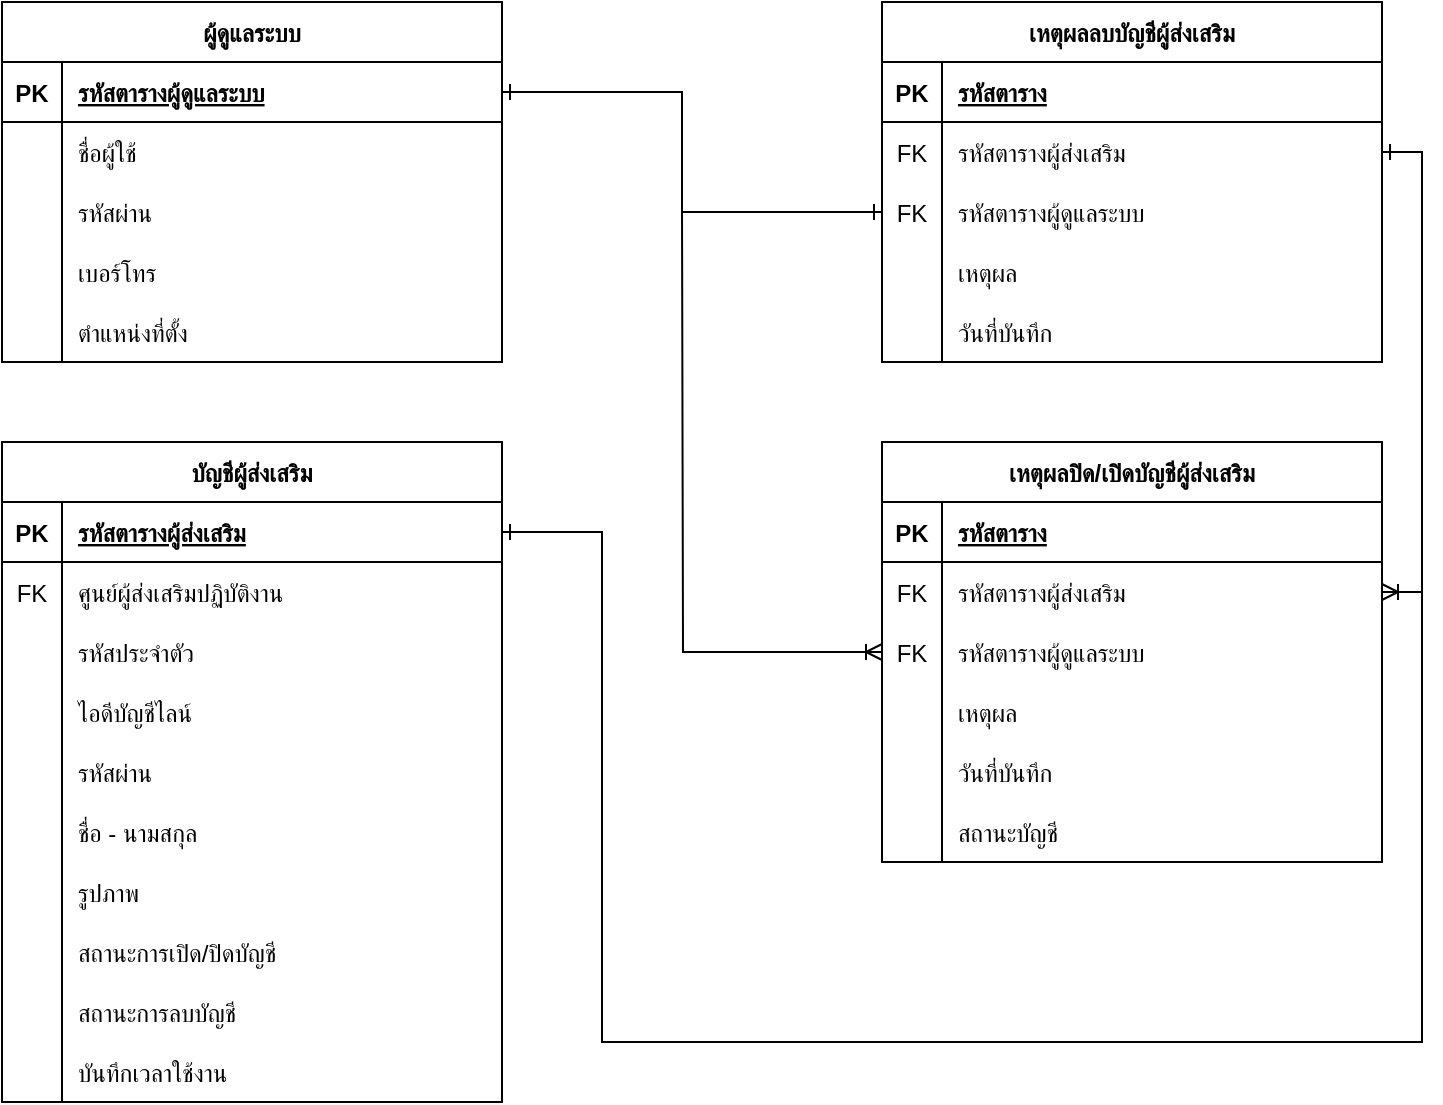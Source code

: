 <mxfile version="22.0.8" type="google">
  <diagram name="หน้า-1" id="vJ8w_br-LeDc2w25tBK_">
    <mxGraphModel grid="1" page="1" gridSize="10" guides="1" tooltips="1" connect="1" arrows="1" fold="1" pageScale="1" pageWidth="827" pageHeight="1169" math="0" shadow="0">
      <root>
        <mxCell id="0" />
        <mxCell id="1" parent="0" />
        <mxCell id="0-snoBJCBme-GuLHDkB3-1" value="ผู้ดูแลระบบ" style="shape=table;startSize=30;container=1;collapsible=1;childLayout=tableLayout;fixedRows=1;rowLines=0;fontStyle=1;align=center;resizeLast=1;" vertex="1" parent="1">
          <mxGeometry x="20" y="-480" width="250" height="180" as="geometry" />
        </mxCell>
        <mxCell id="0-snoBJCBme-GuLHDkB3-2" value="" style="shape=partialRectangle;collapsible=0;dropTarget=0;pointerEvents=0;fillColor=none;points=[[0,0.5],[1,0.5]];portConstraint=eastwest;top=0;left=0;right=0;bottom=1;" vertex="1" parent="0-snoBJCBme-GuLHDkB3-1">
          <mxGeometry y="30" width="250" height="30" as="geometry" />
        </mxCell>
        <mxCell id="0-snoBJCBme-GuLHDkB3-3" value="PK" style="shape=partialRectangle;overflow=hidden;connectable=0;fillColor=none;top=0;left=0;bottom=0;right=0;fontStyle=1;" vertex="1" parent="0-snoBJCBme-GuLHDkB3-2">
          <mxGeometry width="30" height="30" as="geometry">
            <mxRectangle width="30" height="30" as="alternateBounds" />
          </mxGeometry>
        </mxCell>
        <mxCell id="0-snoBJCBme-GuLHDkB3-4" value="รหัสตารางผู้ดูแลระบบ" style="shape=partialRectangle;overflow=hidden;connectable=0;fillColor=none;top=0;left=0;bottom=0;right=0;align=left;spacingLeft=6;fontStyle=5;" vertex="1" parent="0-snoBJCBme-GuLHDkB3-2">
          <mxGeometry x="30" width="220" height="30" as="geometry">
            <mxRectangle width="220" height="30" as="alternateBounds" />
          </mxGeometry>
        </mxCell>
        <mxCell id="0-snoBJCBme-GuLHDkB3-5" value="" style="shape=partialRectangle;collapsible=0;dropTarget=0;pointerEvents=0;fillColor=none;points=[[0,0.5],[1,0.5]];portConstraint=eastwest;top=0;left=0;right=0;bottom=0;" vertex="1" parent="0-snoBJCBme-GuLHDkB3-1">
          <mxGeometry y="60" width="250" height="30" as="geometry" />
        </mxCell>
        <mxCell id="0-snoBJCBme-GuLHDkB3-6" value="" style="shape=partialRectangle;overflow=hidden;connectable=0;fillColor=none;top=0;left=0;bottom=0;right=0;" vertex="1" parent="0-snoBJCBme-GuLHDkB3-5">
          <mxGeometry width="30" height="30" as="geometry">
            <mxRectangle width="30" height="30" as="alternateBounds" />
          </mxGeometry>
        </mxCell>
        <mxCell id="0-snoBJCBme-GuLHDkB3-7" value="ชื่อผู้ใช้" style="shape=partialRectangle;overflow=hidden;connectable=0;fillColor=none;top=0;left=0;bottom=0;right=0;align=left;spacingLeft=6;" vertex="1" parent="0-snoBJCBme-GuLHDkB3-5">
          <mxGeometry x="30" width="220" height="30" as="geometry">
            <mxRectangle width="220" height="30" as="alternateBounds" />
          </mxGeometry>
        </mxCell>
        <mxCell id="0-snoBJCBme-GuLHDkB3-8" style="shape=partialRectangle;collapsible=0;dropTarget=0;pointerEvents=0;fillColor=none;points=[[0,0.5],[1,0.5]];portConstraint=eastwest;top=0;left=0;right=0;bottom=0;" vertex="1" parent="0-snoBJCBme-GuLHDkB3-1">
          <mxGeometry y="90" width="250" height="30" as="geometry" />
        </mxCell>
        <mxCell id="0-snoBJCBme-GuLHDkB3-9" value="" style="shape=partialRectangle;overflow=hidden;connectable=0;fillColor=none;top=0;left=0;bottom=0;right=0;" vertex="1" parent="0-snoBJCBme-GuLHDkB3-8">
          <mxGeometry width="30" height="30" as="geometry">
            <mxRectangle width="30" height="30" as="alternateBounds" />
          </mxGeometry>
        </mxCell>
        <mxCell id="0-snoBJCBme-GuLHDkB3-10" value="รหัสผ่าน" style="shape=partialRectangle;overflow=hidden;connectable=0;fillColor=none;top=0;left=0;bottom=0;right=0;align=left;spacingLeft=6;" vertex="1" parent="0-snoBJCBme-GuLHDkB3-8">
          <mxGeometry x="30" width="220" height="30" as="geometry">
            <mxRectangle width="220" height="30" as="alternateBounds" />
          </mxGeometry>
        </mxCell>
        <mxCell id="0-snoBJCBme-GuLHDkB3-11" style="shape=partialRectangle;collapsible=0;dropTarget=0;pointerEvents=0;fillColor=none;points=[[0,0.5],[1,0.5]];portConstraint=eastwest;top=0;left=0;right=0;bottom=0;" vertex="1" parent="0-snoBJCBme-GuLHDkB3-1">
          <mxGeometry y="120" width="250" height="30" as="geometry" />
        </mxCell>
        <mxCell id="0-snoBJCBme-GuLHDkB3-12" style="shape=partialRectangle;overflow=hidden;connectable=0;fillColor=none;top=0;left=0;bottom=0;right=0;" vertex="1" parent="0-snoBJCBme-GuLHDkB3-11">
          <mxGeometry width="30" height="30" as="geometry">
            <mxRectangle width="30" height="30" as="alternateBounds" />
          </mxGeometry>
        </mxCell>
        <mxCell id="0-snoBJCBme-GuLHDkB3-13" value="เบอร์โทร" style="shape=partialRectangle;overflow=hidden;connectable=0;fillColor=none;top=0;left=0;bottom=0;right=0;align=left;spacingLeft=6;" vertex="1" parent="0-snoBJCBme-GuLHDkB3-11">
          <mxGeometry x="30" width="220" height="30" as="geometry">
            <mxRectangle width="220" height="30" as="alternateBounds" />
          </mxGeometry>
        </mxCell>
        <mxCell id="0-snoBJCBme-GuLHDkB3-14" style="shape=partialRectangle;collapsible=0;dropTarget=0;pointerEvents=0;fillColor=none;points=[[0,0.5],[1,0.5]];portConstraint=eastwest;top=0;left=0;right=0;bottom=0;" vertex="1" parent="0-snoBJCBme-GuLHDkB3-1">
          <mxGeometry y="150" width="250" height="30" as="geometry" />
        </mxCell>
        <mxCell id="0-snoBJCBme-GuLHDkB3-15" style="shape=partialRectangle;overflow=hidden;connectable=0;fillColor=none;top=0;left=0;bottom=0;right=0;" vertex="1" parent="0-snoBJCBme-GuLHDkB3-14">
          <mxGeometry width="30" height="30" as="geometry">
            <mxRectangle width="30" height="30" as="alternateBounds" />
          </mxGeometry>
        </mxCell>
        <mxCell id="0-snoBJCBme-GuLHDkB3-16" value="ตำแหน่งที่ตั้ง" style="shape=partialRectangle;overflow=hidden;connectable=0;fillColor=none;top=0;left=0;bottom=0;right=0;align=left;spacingLeft=6;" vertex="1" parent="0-snoBJCBme-GuLHDkB3-14">
          <mxGeometry x="30" width="220" height="30" as="geometry">
            <mxRectangle width="220" height="30" as="alternateBounds" />
          </mxGeometry>
        </mxCell>
        <mxCell id="0-snoBJCBme-GuLHDkB3-17" value="เหตุผลลบบัญชีผู้ส่งเสริม" style="shape=table;startSize=30;container=1;collapsible=1;childLayout=tableLayout;fixedRows=1;rowLines=0;fontStyle=1;align=center;resizeLast=1;" vertex="1" parent="1">
          <mxGeometry x="460" y="-480" width="250" height="180" as="geometry" />
        </mxCell>
        <mxCell id="0-snoBJCBme-GuLHDkB3-18" value="" style="shape=partialRectangle;collapsible=0;dropTarget=0;pointerEvents=0;fillColor=none;points=[[0,0.5],[1,0.5]];portConstraint=eastwest;top=0;left=0;right=0;bottom=1;" vertex="1" parent="0-snoBJCBme-GuLHDkB3-17">
          <mxGeometry y="30" width="250" height="30" as="geometry" />
        </mxCell>
        <mxCell id="0-snoBJCBme-GuLHDkB3-19" value="PK" style="shape=partialRectangle;overflow=hidden;connectable=0;fillColor=none;top=0;left=0;bottom=0;right=0;fontStyle=1;" vertex="1" parent="0-snoBJCBme-GuLHDkB3-18">
          <mxGeometry width="30" height="30" as="geometry">
            <mxRectangle width="30" height="30" as="alternateBounds" />
          </mxGeometry>
        </mxCell>
        <mxCell id="0-snoBJCBme-GuLHDkB3-20" value="รหัสตาราง" style="shape=partialRectangle;overflow=hidden;connectable=0;fillColor=none;top=0;left=0;bottom=0;right=0;align=left;spacingLeft=6;fontStyle=5;" vertex="1" parent="0-snoBJCBme-GuLHDkB3-18">
          <mxGeometry x="30" width="220" height="30" as="geometry">
            <mxRectangle width="220" height="30" as="alternateBounds" />
          </mxGeometry>
        </mxCell>
        <mxCell id="0-snoBJCBme-GuLHDkB3-21" value="" style="shape=partialRectangle;collapsible=0;dropTarget=0;pointerEvents=0;fillColor=none;points=[[0,0.5],[1,0.5]];portConstraint=eastwest;top=0;left=0;right=0;bottom=0;" vertex="1" parent="0-snoBJCBme-GuLHDkB3-17">
          <mxGeometry y="60" width="250" height="30" as="geometry" />
        </mxCell>
        <mxCell id="0-snoBJCBme-GuLHDkB3-22" value="FK" style="shape=partialRectangle;overflow=hidden;connectable=0;fillColor=none;top=0;left=0;bottom=0;right=0;" vertex="1" parent="0-snoBJCBme-GuLHDkB3-21">
          <mxGeometry width="30" height="30" as="geometry">
            <mxRectangle width="30" height="30" as="alternateBounds" />
          </mxGeometry>
        </mxCell>
        <mxCell id="0-snoBJCBme-GuLHDkB3-23" value="รหัสตารางผู้ส่งเสริม" style="shape=partialRectangle;overflow=hidden;connectable=0;fillColor=none;top=0;left=0;bottom=0;right=0;align=left;spacingLeft=6;" vertex="1" parent="0-snoBJCBme-GuLHDkB3-21">
          <mxGeometry x="30" width="220" height="30" as="geometry">
            <mxRectangle width="220" height="30" as="alternateBounds" />
          </mxGeometry>
        </mxCell>
        <mxCell id="0-snoBJCBme-GuLHDkB3-24" style="shape=partialRectangle;collapsible=0;dropTarget=0;pointerEvents=0;fillColor=none;points=[[0,0.5],[1,0.5]];portConstraint=eastwest;top=0;left=0;right=0;bottom=0;" vertex="1" parent="0-snoBJCBme-GuLHDkB3-17">
          <mxGeometry y="90" width="250" height="30" as="geometry" />
        </mxCell>
        <mxCell id="0-snoBJCBme-GuLHDkB3-25" value="FK" style="shape=partialRectangle;overflow=hidden;connectable=0;fillColor=none;top=0;left=0;bottom=0;right=0;" vertex="1" parent="0-snoBJCBme-GuLHDkB3-24">
          <mxGeometry width="30" height="30" as="geometry">
            <mxRectangle width="30" height="30" as="alternateBounds" />
          </mxGeometry>
        </mxCell>
        <mxCell id="0-snoBJCBme-GuLHDkB3-26" value="รหัสตารางผู้ดูแลระบบ" style="shape=partialRectangle;overflow=hidden;connectable=0;fillColor=none;top=0;left=0;bottom=0;right=0;align=left;spacingLeft=6;" vertex="1" parent="0-snoBJCBme-GuLHDkB3-24">
          <mxGeometry x="30" width="220" height="30" as="geometry">
            <mxRectangle width="220" height="30" as="alternateBounds" />
          </mxGeometry>
        </mxCell>
        <mxCell id="0-snoBJCBme-GuLHDkB3-27" style="shape=partialRectangle;collapsible=0;dropTarget=0;pointerEvents=0;fillColor=none;points=[[0,0.5],[1,0.5]];portConstraint=eastwest;top=0;left=0;right=0;bottom=0;" vertex="1" parent="0-snoBJCBme-GuLHDkB3-17">
          <mxGeometry y="120" width="250" height="30" as="geometry" />
        </mxCell>
        <mxCell id="0-snoBJCBme-GuLHDkB3-28" style="shape=partialRectangle;overflow=hidden;connectable=0;fillColor=none;top=0;left=0;bottom=0;right=0;" vertex="1" parent="0-snoBJCBme-GuLHDkB3-27">
          <mxGeometry width="30" height="30" as="geometry">
            <mxRectangle width="30" height="30" as="alternateBounds" />
          </mxGeometry>
        </mxCell>
        <mxCell id="0-snoBJCBme-GuLHDkB3-29" value="เหตุผล" style="shape=partialRectangle;overflow=hidden;connectable=0;fillColor=none;top=0;left=0;bottom=0;right=0;align=left;spacingLeft=6;" vertex="1" parent="0-snoBJCBme-GuLHDkB3-27">
          <mxGeometry x="30" width="220" height="30" as="geometry">
            <mxRectangle width="220" height="30" as="alternateBounds" />
          </mxGeometry>
        </mxCell>
        <mxCell id="0-snoBJCBme-GuLHDkB3-30" style="shape=partialRectangle;collapsible=0;dropTarget=0;pointerEvents=0;fillColor=none;points=[[0,0.5],[1,0.5]];portConstraint=eastwest;top=0;left=0;right=0;bottom=0;" vertex="1" parent="0-snoBJCBme-GuLHDkB3-17">
          <mxGeometry y="150" width="250" height="30" as="geometry" />
        </mxCell>
        <mxCell id="0-snoBJCBme-GuLHDkB3-31" style="shape=partialRectangle;overflow=hidden;connectable=0;fillColor=none;top=0;left=0;bottom=0;right=0;" vertex="1" parent="0-snoBJCBme-GuLHDkB3-30">
          <mxGeometry width="30" height="30" as="geometry">
            <mxRectangle width="30" height="30" as="alternateBounds" />
          </mxGeometry>
        </mxCell>
        <mxCell id="0-snoBJCBme-GuLHDkB3-32" value="วันที่บันทึก" style="shape=partialRectangle;overflow=hidden;connectable=0;fillColor=none;top=0;left=0;bottom=0;right=0;align=left;spacingLeft=6;" vertex="1" parent="0-snoBJCBme-GuLHDkB3-30">
          <mxGeometry x="30" width="220" height="30" as="geometry">
            <mxRectangle width="220" height="30" as="alternateBounds" />
          </mxGeometry>
        </mxCell>
        <mxCell id="0-snoBJCBme-GuLHDkB3-33" value="เหตุผลปิด/เปิดบัญชีผู้ส่งเสริม" style="shape=table;startSize=30;container=1;collapsible=1;childLayout=tableLayout;fixedRows=1;rowLines=0;fontStyle=1;align=center;resizeLast=1;" vertex="1" parent="1">
          <mxGeometry x="460" y="-260" width="250" height="210" as="geometry" />
        </mxCell>
        <mxCell id="0-snoBJCBme-GuLHDkB3-34" value="" style="shape=partialRectangle;collapsible=0;dropTarget=0;pointerEvents=0;fillColor=none;points=[[0,0.5],[1,0.5]];portConstraint=eastwest;top=0;left=0;right=0;bottom=1;" vertex="1" parent="0-snoBJCBme-GuLHDkB3-33">
          <mxGeometry y="30" width="250" height="30" as="geometry" />
        </mxCell>
        <mxCell id="0-snoBJCBme-GuLHDkB3-35" value="PK" style="shape=partialRectangle;overflow=hidden;connectable=0;fillColor=none;top=0;left=0;bottom=0;right=0;fontStyle=1;" vertex="1" parent="0-snoBJCBme-GuLHDkB3-34">
          <mxGeometry width="30" height="30" as="geometry">
            <mxRectangle width="30" height="30" as="alternateBounds" />
          </mxGeometry>
        </mxCell>
        <mxCell id="0-snoBJCBme-GuLHDkB3-36" value="รหัสตาราง" style="shape=partialRectangle;overflow=hidden;connectable=0;fillColor=none;top=0;left=0;bottom=0;right=0;align=left;spacingLeft=6;fontStyle=5;" vertex="1" parent="0-snoBJCBme-GuLHDkB3-34">
          <mxGeometry x="30" width="220" height="30" as="geometry">
            <mxRectangle width="220" height="30" as="alternateBounds" />
          </mxGeometry>
        </mxCell>
        <mxCell id="0-snoBJCBme-GuLHDkB3-37" value="" style="shape=partialRectangle;collapsible=0;dropTarget=0;pointerEvents=0;fillColor=none;points=[[0,0.5],[1,0.5]];portConstraint=eastwest;top=0;left=0;right=0;bottom=0;" vertex="1" parent="0-snoBJCBme-GuLHDkB3-33">
          <mxGeometry y="60" width="250" height="30" as="geometry" />
        </mxCell>
        <mxCell id="0-snoBJCBme-GuLHDkB3-38" value="FK" style="shape=partialRectangle;overflow=hidden;connectable=0;fillColor=none;top=0;left=0;bottom=0;right=0;" vertex="1" parent="0-snoBJCBme-GuLHDkB3-37">
          <mxGeometry width="30" height="30" as="geometry">
            <mxRectangle width="30" height="30" as="alternateBounds" />
          </mxGeometry>
        </mxCell>
        <mxCell id="0-snoBJCBme-GuLHDkB3-39" value="รหัสตารางผู้ส่งเสริม" style="shape=partialRectangle;overflow=hidden;connectable=0;fillColor=none;top=0;left=0;bottom=0;right=0;align=left;spacingLeft=6;" vertex="1" parent="0-snoBJCBme-GuLHDkB3-37">
          <mxGeometry x="30" width="220" height="30" as="geometry">
            <mxRectangle width="220" height="30" as="alternateBounds" />
          </mxGeometry>
        </mxCell>
        <mxCell id="0-snoBJCBme-GuLHDkB3-40" style="shape=partialRectangle;collapsible=0;dropTarget=0;pointerEvents=0;fillColor=none;points=[[0,0.5],[1,0.5]];portConstraint=eastwest;top=0;left=0;right=0;bottom=0;" vertex="1" parent="0-snoBJCBme-GuLHDkB3-33">
          <mxGeometry y="90" width="250" height="30" as="geometry" />
        </mxCell>
        <mxCell id="0-snoBJCBme-GuLHDkB3-41" value="FK" style="shape=partialRectangle;overflow=hidden;connectable=0;fillColor=none;top=0;left=0;bottom=0;right=0;" vertex="1" parent="0-snoBJCBme-GuLHDkB3-40">
          <mxGeometry width="30" height="30" as="geometry">
            <mxRectangle width="30" height="30" as="alternateBounds" />
          </mxGeometry>
        </mxCell>
        <mxCell id="0-snoBJCBme-GuLHDkB3-42" value="รหัสตารางผู้ดูแลระบบ" style="shape=partialRectangle;overflow=hidden;connectable=0;fillColor=none;top=0;left=0;bottom=0;right=0;align=left;spacingLeft=6;" vertex="1" parent="0-snoBJCBme-GuLHDkB3-40">
          <mxGeometry x="30" width="220" height="30" as="geometry">
            <mxRectangle width="220" height="30" as="alternateBounds" />
          </mxGeometry>
        </mxCell>
        <mxCell id="0-snoBJCBme-GuLHDkB3-43" style="shape=partialRectangle;collapsible=0;dropTarget=0;pointerEvents=0;fillColor=none;points=[[0,0.5],[1,0.5]];portConstraint=eastwest;top=0;left=0;right=0;bottom=0;" vertex="1" parent="0-snoBJCBme-GuLHDkB3-33">
          <mxGeometry y="120" width="250" height="30" as="geometry" />
        </mxCell>
        <mxCell id="0-snoBJCBme-GuLHDkB3-44" style="shape=partialRectangle;overflow=hidden;connectable=0;fillColor=none;top=0;left=0;bottom=0;right=0;" vertex="1" parent="0-snoBJCBme-GuLHDkB3-43">
          <mxGeometry width="30" height="30" as="geometry">
            <mxRectangle width="30" height="30" as="alternateBounds" />
          </mxGeometry>
        </mxCell>
        <mxCell id="0-snoBJCBme-GuLHDkB3-45" value="เหตุผล" style="shape=partialRectangle;overflow=hidden;connectable=0;fillColor=none;top=0;left=0;bottom=0;right=0;align=left;spacingLeft=6;" vertex="1" parent="0-snoBJCBme-GuLHDkB3-43">
          <mxGeometry x="30" width="220" height="30" as="geometry">
            <mxRectangle width="220" height="30" as="alternateBounds" />
          </mxGeometry>
        </mxCell>
        <mxCell id="0-snoBJCBme-GuLHDkB3-46" style="shape=partialRectangle;collapsible=0;dropTarget=0;pointerEvents=0;fillColor=none;points=[[0,0.5],[1,0.5]];portConstraint=eastwest;top=0;left=0;right=0;bottom=0;" vertex="1" parent="0-snoBJCBme-GuLHDkB3-33">
          <mxGeometry y="150" width="250" height="30" as="geometry" />
        </mxCell>
        <mxCell id="0-snoBJCBme-GuLHDkB3-47" style="shape=partialRectangle;overflow=hidden;connectable=0;fillColor=none;top=0;left=0;bottom=0;right=0;" vertex="1" parent="0-snoBJCBme-GuLHDkB3-46">
          <mxGeometry width="30" height="30" as="geometry">
            <mxRectangle width="30" height="30" as="alternateBounds" />
          </mxGeometry>
        </mxCell>
        <mxCell id="0-snoBJCBme-GuLHDkB3-48" value="วันที่บันทึก" style="shape=partialRectangle;overflow=hidden;connectable=0;fillColor=none;top=0;left=0;bottom=0;right=0;align=left;spacingLeft=6;" vertex="1" parent="0-snoBJCBme-GuLHDkB3-46">
          <mxGeometry x="30" width="220" height="30" as="geometry">
            <mxRectangle width="220" height="30" as="alternateBounds" />
          </mxGeometry>
        </mxCell>
        <mxCell id="0-snoBJCBme-GuLHDkB3-49" style="shape=partialRectangle;collapsible=0;dropTarget=0;pointerEvents=0;fillColor=none;points=[[0,0.5],[1,0.5]];portConstraint=eastwest;top=0;left=0;right=0;bottom=0;" vertex="1" parent="0-snoBJCBme-GuLHDkB3-33">
          <mxGeometry y="180" width="250" height="30" as="geometry" />
        </mxCell>
        <mxCell id="0-snoBJCBme-GuLHDkB3-50" style="shape=partialRectangle;overflow=hidden;connectable=0;fillColor=none;top=0;left=0;bottom=0;right=0;" vertex="1" parent="0-snoBJCBme-GuLHDkB3-49">
          <mxGeometry width="30" height="30" as="geometry">
            <mxRectangle width="30" height="30" as="alternateBounds" />
          </mxGeometry>
        </mxCell>
        <mxCell id="0-snoBJCBme-GuLHDkB3-51" value="สถานะบัญชี" style="shape=partialRectangle;overflow=hidden;connectable=0;fillColor=none;top=0;left=0;bottom=0;right=0;align=left;spacingLeft=6;" vertex="1" parent="0-snoBJCBme-GuLHDkB3-49">
          <mxGeometry x="30" width="220" height="30" as="geometry">
            <mxRectangle width="220" height="30" as="alternateBounds" />
          </mxGeometry>
        </mxCell>
        <mxCell id="0-snoBJCBme-GuLHDkB3-52" value="บัญชีผู้ส่งเสริม" style="shape=table;startSize=30;container=1;collapsible=1;childLayout=tableLayout;fixedRows=1;rowLines=0;fontStyle=1;align=center;resizeLast=1;" vertex="1" parent="1">
          <mxGeometry x="20" y="-260" width="250" height="330" as="geometry" />
        </mxCell>
        <mxCell id="0-snoBJCBme-GuLHDkB3-53" value="" style="shape=partialRectangle;collapsible=0;dropTarget=0;pointerEvents=0;fillColor=none;points=[[0,0.5],[1,0.5]];portConstraint=eastwest;top=0;left=0;right=0;bottom=1;" vertex="1" parent="0-snoBJCBme-GuLHDkB3-52">
          <mxGeometry y="30" width="250" height="30" as="geometry" />
        </mxCell>
        <mxCell id="0-snoBJCBme-GuLHDkB3-54" value="PK" style="shape=partialRectangle;overflow=hidden;connectable=0;fillColor=none;top=0;left=0;bottom=0;right=0;fontStyle=1;" vertex="1" parent="0-snoBJCBme-GuLHDkB3-53">
          <mxGeometry width="30" height="30" as="geometry">
            <mxRectangle width="30" height="30" as="alternateBounds" />
          </mxGeometry>
        </mxCell>
        <mxCell id="0-snoBJCBme-GuLHDkB3-55" value="รหัสตารางผู้ส่งเสริม" style="shape=partialRectangle;overflow=hidden;connectable=0;fillColor=none;top=0;left=0;bottom=0;right=0;align=left;spacingLeft=6;fontStyle=5;" vertex="1" parent="0-snoBJCBme-GuLHDkB3-53">
          <mxGeometry x="30" width="220" height="30" as="geometry">
            <mxRectangle width="220" height="30" as="alternateBounds" />
          </mxGeometry>
        </mxCell>
        <mxCell id="0-snoBJCBme-GuLHDkB3-56" value="" style="shape=partialRectangle;collapsible=0;dropTarget=0;pointerEvents=0;fillColor=none;points=[[0,0.5],[1,0.5]];portConstraint=eastwest;top=0;left=0;right=0;bottom=0;" vertex="1" parent="0-snoBJCBme-GuLHDkB3-52">
          <mxGeometry y="60" width="250" height="30" as="geometry" />
        </mxCell>
        <mxCell id="0-snoBJCBme-GuLHDkB3-57" value="FK" style="shape=partialRectangle;overflow=hidden;connectable=0;fillColor=none;top=0;left=0;bottom=0;right=0;" vertex="1" parent="0-snoBJCBme-GuLHDkB3-56">
          <mxGeometry width="30" height="30" as="geometry">
            <mxRectangle width="30" height="30" as="alternateBounds" />
          </mxGeometry>
        </mxCell>
        <mxCell id="0-snoBJCBme-GuLHDkB3-58" value="ศูนย์ผู้ส่งเสริมปฏิบัติงาน" style="shape=partialRectangle;overflow=hidden;connectable=0;fillColor=none;top=0;left=0;bottom=0;right=0;align=left;spacingLeft=6;" vertex="1" parent="0-snoBJCBme-GuLHDkB3-56">
          <mxGeometry x="30" width="220" height="30" as="geometry">
            <mxRectangle width="220" height="30" as="alternateBounds" />
          </mxGeometry>
        </mxCell>
        <mxCell id="0-snoBJCBme-GuLHDkB3-59" style="shape=partialRectangle;collapsible=0;dropTarget=0;pointerEvents=0;fillColor=none;points=[[0,0.5],[1,0.5]];portConstraint=eastwest;top=0;left=0;right=0;bottom=0;" vertex="1" parent="0-snoBJCBme-GuLHDkB3-52">
          <mxGeometry y="90" width="250" height="30" as="geometry" />
        </mxCell>
        <mxCell id="0-snoBJCBme-GuLHDkB3-60" style="shape=partialRectangle;overflow=hidden;connectable=0;fillColor=none;top=0;left=0;bottom=0;right=0;" vertex="1" parent="0-snoBJCBme-GuLHDkB3-59">
          <mxGeometry width="30" height="30" as="geometry">
            <mxRectangle width="30" height="30" as="alternateBounds" />
          </mxGeometry>
        </mxCell>
        <mxCell id="0-snoBJCBme-GuLHDkB3-61" value="รหัสประจำตัว" style="shape=partialRectangle;overflow=hidden;connectable=0;fillColor=none;top=0;left=0;bottom=0;right=0;align=left;spacingLeft=6;" vertex="1" parent="0-snoBJCBme-GuLHDkB3-59">
          <mxGeometry x="30" width="220" height="30" as="geometry">
            <mxRectangle width="220" height="30" as="alternateBounds" />
          </mxGeometry>
        </mxCell>
        <mxCell id="0-snoBJCBme-GuLHDkB3-62" style="shape=partialRectangle;collapsible=0;dropTarget=0;pointerEvents=0;fillColor=none;points=[[0,0.5],[1,0.5]];portConstraint=eastwest;top=0;left=0;right=0;bottom=0;" vertex="1" parent="0-snoBJCBme-GuLHDkB3-52">
          <mxGeometry y="120" width="250" height="30" as="geometry" />
        </mxCell>
        <mxCell id="0-snoBJCBme-GuLHDkB3-63" style="shape=partialRectangle;overflow=hidden;connectable=0;fillColor=none;top=0;left=0;bottom=0;right=0;" vertex="1" parent="0-snoBJCBme-GuLHDkB3-62">
          <mxGeometry width="30" height="30" as="geometry">
            <mxRectangle width="30" height="30" as="alternateBounds" />
          </mxGeometry>
        </mxCell>
        <mxCell id="0-snoBJCBme-GuLHDkB3-64" value="ไอดีบัญชีไลน์" style="shape=partialRectangle;overflow=hidden;connectable=0;fillColor=none;top=0;left=0;bottom=0;right=0;align=left;spacingLeft=6;" vertex="1" parent="0-snoBJCBme-GuLHDkB3-62">
          <mxGeometry x="30" width="220" height="30" as="geometry">
            <mxRectangle width="220" height="30" as="alternateBounds" />
          </mxGeometry>
        </mxCell>
        <mxCell id="0-snoBJCBme-GuLHDkB3-65" style="shape=partialRectangle;collapsible=0;dropTarget=0;pointerEvents=0;fillColor=none;points=[[0,0.5],[1,0.5]];portConstraint=eastwest;top=0;left=0;right=0;bottom=0;" vertex="1" parent="0-snoBJCBme-GuLHDkB3-52">
          <mxGeometry y="150" width="250" height="30" as="geometry" />
        </mxCell>
        <mxCell id="0-snoBJCBme-GuLHDkB3-66" style="shape=partialRectangle;overflow=hidden;connectable=0;fillColor=none;top=0;left=0;bottom=0;right=0;" vertex="1" parent="0-snoBJCBme-GuLHDkB3-65">
          <mxGeometry width="30" height="30" as="geometry">
            <mxRectangle width="30" height="30" as="alternateBounds" />
          </mxGeometry>
        </mxCell>
        <mxCell id="0-snoBJCBme-GuLHDkB3-67" value="รหัสผ่าน" style="shape=partialRectangle;overflow=hidden;connectable=0;fillColor=none;top=0;left=0;bottom=0;right=0;align=left;spacingLeft=6;" vertex="1" parent="0-snoBJCBme-GuLHDkB3-65">
          <mxGeometry x="30" width="220" height="30" as="geometry">
            <mxRectangle width="220" height="30" as="alternateBounds" />
          </mxGeometry>
        </mxCell>
        <mxCell id="0-snoBJCBme-GuLHDkB3-68" style="shape=partialRectangle;collapsible=0;dropTarget=0;pointerEvents=0;fillColor=none;points=[[0,0.5],[1,0.5]];portConstraint=eastwest;top=0;left=0;right=0;bottom=0;" vertex="1" parent="0-snoBJCBme-GuLHDkB3-52">
          <mxGeometry y="180" width="250" height="30" as="geometry" />
        </mxCell>
        <mxCell id="0-snoBJCBme-GuLHDkB3-69" value="" style="shape=partialRectangle;overflow=hidden;connectable=0;fillColor=none;top=0;left=0;bottom=0;right=0;" vertex="1" parent="0-snoBJCBme-GuLHDkB3-68">
          <mxGeometry width="30" height="30" as="geometry">
            <mxRectangle width="30" height="30" as="alternateBounds" />
          </mxGeometry>
        </mxCell>
        <mxCell id="0-snoBJCBme-GuLHDkB3-70" value="ชื่อ - นามสกุล" style="shape=partialRectangle;overflow=hidden;connectable=0;fillColor=none;top=0;left=0;bottom=0;right=0;align=left;spacingLeft=6;" vertex="1" parent="0-snoBJCBme-GuLHDkB3-68">
          <mxGeometry x="30" width="220" height="30" as="geometry">
            <mxRectangle width="220" height="30" as="alternateBounds" />
          </mxGeometry>
        </mxCell>
        <mxCell id="0-snoBJCBme-GuLHDkB3-71" style="shape=partialRectangle;collapsible=0;dropTarget=0;pointerEvents=0;fillColor=none;points=[[0,0.5],[1,0.5]];portConstraint=eastwest;top=0;left=0;right=0;bottom=0;" vertex="1" parent="0-snoBJCBme-GuLHDkB3-52">
          <mxGeometry y="210" width="250" height="30" as="geometry" />
        </mxCell>
        <mxCell id="0-snoBJCBme-GuLHDkB3-72" style="shape=partialRectangle;overflow=hidden;connectable=0;fillColor=none;top=0;left=0;bottom=0;right=0;" vertex="1" parent="0-snoBJCBme-GuLHDkB3-71">
          <mxGeometry width="30" height="30" as="geometry">
            <mxRectangle width="30" height="30" as="alternateBounds" />
          </mxGeometry>
        </mxCell>
        <mxCell id="0-snoBJCBme-GuLHDkB3-73" value="รูปภาพ" style="shape=partialRectangle;overflow=hidden;connectable=0;fillColor=none;top=0;left=0;bottom=0;right=0;align=left;spacingLeft=6;" vertex="1" parent="0-snoBJCBme-GuLHDkB3-71">
          <mxGeometry x="30" width="220" height="30" as="geometry">
            <mxRectangle width="220" height="30" as="alternateBounds" />
          </mxGeometry>
        </mxCell>
        <mxCell id="0-snoBJCBme-GuLHDkB3-74" style="shape=partialRectangle;collapsible=0;dropTarget=0;pointerEvents=0;fillColor=none;points=[[0,0.5],[1,0.5]];portConstraint=eastwest;top=0;left=0;right=0;bottom=0;" vertex="1" parent="0-snoBJCBme-GuLHDkB3-52">
          <mxGeometry y="240" width="250" height="30" as="geometry" />
        </mxCell>
        <mxCell id="0-snoBJCBme-GuLHDkB3-75" style="shape=partialRectangle;overflow=hidden;connectable=0;fillColor=none;top=0;left=0;bottom=0;right=0;" vertex="1" parent="0-snoBJCBme-GuLHDkB3-74">
          <mxGeometry width="30" height="30" as="geometry">
            <mxRectangle width="30" height="30" as="alternateBounds" />
          </mxGeometry>
        </mxCell>
        <mxCell id="0-snoBJCBme-GuLHDkB3-76" value="สถานะการเปิด/ปิดบัญชี" style="shape=partialRectangle;overflow=hidden;connectable=0;fillColor=none;top=0;left=0;bottom=0;right=0;align=left;spacingLeft=6;" vertex="1" parent="0-snoBJCBme-GuLHDkB3-74">
          <mxGeometry x="30" width="220" height="30" as="geometry">
            <mxRectangle width="220" height="30" as="alternateBounds" />
          </mxGeometry>
        </mxCell>
        <mxCell id="0-snoBJCBme-GuLHDkB3-77" style="shape=partialRectangle;collapsible=0;dropTarget=0;pointerEvents=0;fillColor=none;points=[[0,0.5],[1,0.5]];portConstraint=eastwest;top=0;left=0;right=0;bottom=0;" vertex="1" parent="0-snoBJCBme-GuLHDkB3-52">
          <mxGeometry y="270" width="250" height="30" as="geometry" />
        </mxCell>
        <mxCell id="0-snoBJCBme-GuLHDkB3-78" style="shape=partialRectangle;overflow=hidden;connectable=0;fillColor=none;top=0;left=0;bottom=0;right=0;" vertex="1" parent="0-snoBJCBme-GuLHDkB3-77">
          <mxGeometry width="30" height="30" as="geometry">
            <mxRectangle width="30" height="30" as="alternateBounds" />
          </mxGeometry>
        </mxCell>
        <mxCell id="0-snoBJCBme-GuLHDkB3-79" value="สถานะการลบบัญชี" style="shape=partialRectangle;overflow=hidden;connectable=0;fillColor=none;top=0;left=0;bottom=0;right=0;align=left;spacingLeft=6;" vertex="1" parent="0-snoBJCBme-GuLHDkB3-77">
          <mxGeometry x="30" width="220" height="30" as="geometry">
            <mxRectangle width="220" height="30" as="alternateBounds" />
          </mxGeometry>
        </mxCell>
        <mxCell id="PCAfHdQO6WY8yIORqOAM-1" style="shape=partialRectangle;collapsible=0;dropTarget=0;pointerEvents=0;fillColor=none;points=[[0,0.5],[1,0.5]];portConstraint=eastwest;top=0;left=0;right=0;bottom=0;" vertex="1" parent="0-snoBJCBme-GuLHDkB3-52">
          <mxGeometry y="300" width="250" height="30" as="geometry" />
        </mxCell>
        <mxCell id="PCAfHdQO6WY8yIORqOAM-2" style="shape=partialRectangle;overflow=hidden;connectable=0;fillColor=none;top=0;left=0;bottom=0;right=0;" vertex="1" parent="PCAfHdQO6WY8yIORqOAM-1">
          <mxGeometry width="30" height="30" as="geometry">
            <mxRectangle width="30" height="30" as="alternateBounds" />
          </mxGeometry>
        </mxCell>
        <mxCell id="PCAfHdQO6WY8yIORqOAM-3" value="บันทึกเวลาใช้งาน" style="shape=partialRectangle;overflow=hidden;connectable=0;fillColor=none;top=0;left=0;bottom=0;right=0;align=left;spacingLeft=6;" vertex="1" parent="PCAfHdQO6WY8yIORqOAM-1">
          <mxGeometry x="30" width="220" height="30" as="geometry">
            <mxRectangle width="220" height="30" as="alternateBounds" />
          </mxGeometry>
        </mxCell>
        <mxCell id="0-snoBJCBme-GuLHDkB3-80" style="edgeStyle=orthogonalEdgeStyle;rounded=0;orthogonalLoop=1;jettySize=auto;html=1;exitX=1;exitY=0.5;exitDx=0;exitDy=0;entryX=0;entryY=0.5;entryDx=0;entryDy=0;endArrow=ERone;endFill=0;startArrow=ERone;startFill=0;" edge="1" parent="1" source="0-snoBJCBme-GuLHDkB3-2" target="0-snoBJCBme-GuLHDkB3-24">
          <mxGeometry relative="1" as="geometry">
            <Array as="points">
              <mxPoint x="360" y="-435" />
              <mxPoint x="360" y="-375" />
            </Array>
          </mxGeometry>
        </mxCell>
        <mxCell id="0-snoBJCBme-GuLHDkB3-81" style="edgeStyle=orthogonalEdgeStyle;rounded=0;orthogonalLoop=1;jettySize=auto;html=1;exitX=0;exitY=0.5;exitDx=0;exitDy=0;endArrow=none;endFill=0;startArrow=ERoneToMany;startFill=0;" edge="1" parent="1" source="0-snoBJCBme-GuLHDkB3-40">
          <mxGeometry relative="1" as="geometry">
            <mxPoint x="360" y="-380" as="targetPoint" />
          </mxGeometry>
        </mxCell>
        <mxCell id="0-snoBJCBme-GuLHDkB3-82" style="edgeStyle=orthogonalEdgeStyle;rounded=0;orthogonalLoop=1;jettySize=auto;html=1;exitX=1;exitY=0.5;exitDx=0;exitDy=0;entryX=1;entryY=0.5;entryDx=0;entryDy=0;endArrow=ERone;endFill=0;startArrow=ERone;startFill=0;" edge="1" parent="1" source="0-snoBJCBme-GuLHDkB3-21" target="0-snoBJCBme-GuLHDkB3-53">
          <mxGeometry relative="1" as="geometry">
            <Array as="points">
              <mxPoint x="730" y="-405" />
              <mxPoint x="730" y="40" />
              <mxPoint x="320" y="40" />
              <mxPoint x="320" y="-215" />
            </Array>
          </mxGeometry>
        </mxCell>
        <mxCell id="0-snoBJCBme-GuLHDkB3-83" style="edgeStyle=orthogonalEdgeStyle;rounded=0;orthogonalLoop=1;jettySize=auto;html=1;exitX=1;exitY=0.5;exitDx=0;exitDy=0;endArrow=none;endFill=0;startArrow=ERoneToMany;startFill=0;" edge="1" parent="1" source="0-snoBJCBme-GuLHDkB3-37">
          <mxGeometry relative="1" as="geometry">
            <mxPoint x="730" y="-185" as="targetPoint" />
          </mxGeometry>
        </mxCell>
      </root>
    </mxGraphModel>
  </diagram>
</mxfile>
